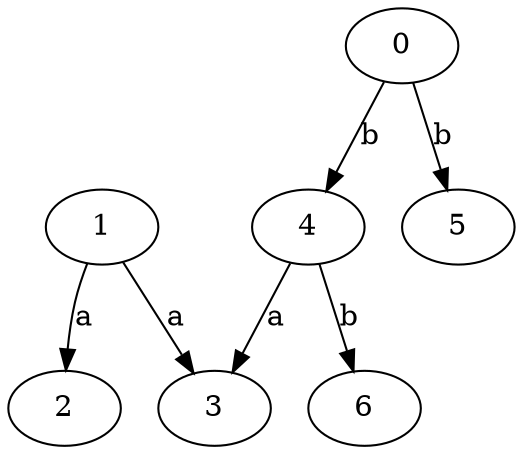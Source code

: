 strict digraph  {
1;
0;
2;
3;
4;
5;
6;
1 -> 2  [label=a];
1 -> 3  [label=a];
0 -> 4  [label=b];
0 -> 5  [label=b];
4 -> 3  [label=a];
4 -> 6  [label=b];
}
